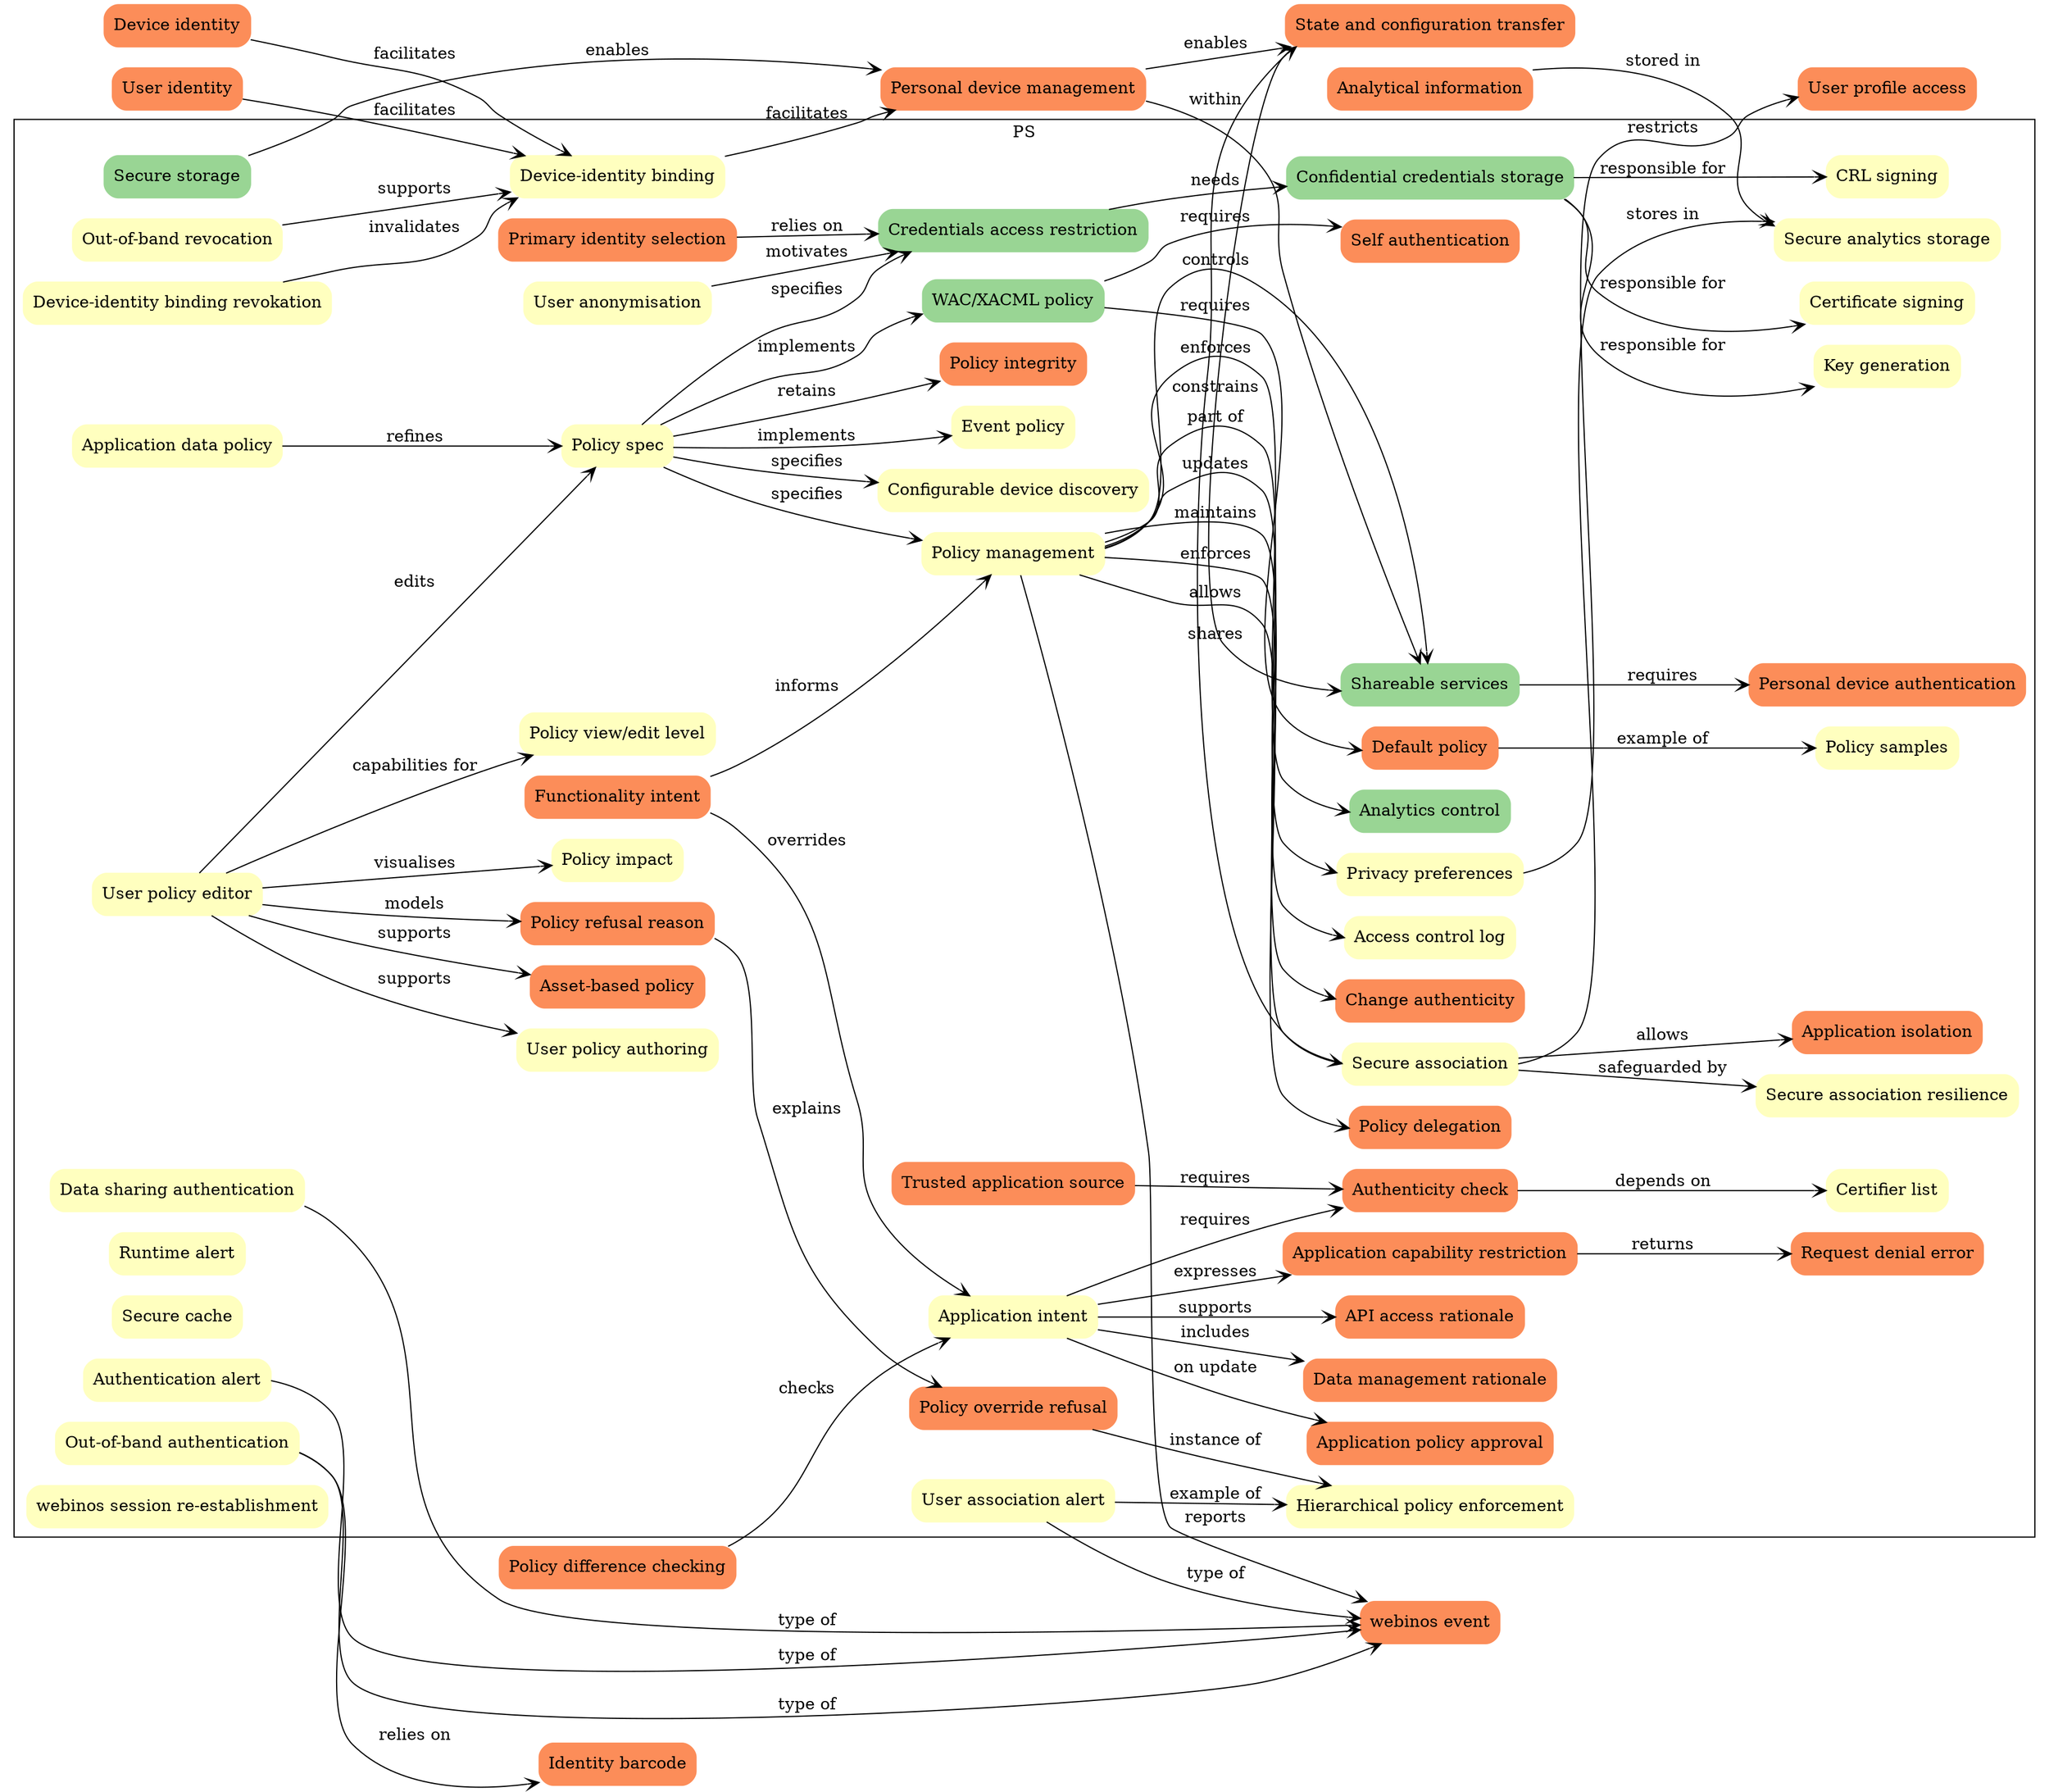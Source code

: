 digraph webinosTraceability {
  graph [rankdir="LR"];
  node [shape=rectangle,style="rounded,filled",colorscheme="spectral3",color="1"];
  edge [arrowhead=vee];

  subgraph cluster_PS {
    label=PS;

    "Access control log" [color=2,scenarios="",usecases="",backlog="CS-33"];
    "Analytics control" [color=3,scenarios="S-LC1",usecases="NC2,PS5,PS6",backlog="CS-38"];
    "API access rationale" [scenarios="",usecases="",backlog=""];
    "Application capability restriction" [scenarios="",usecases="",backlog=""];
    "Application data policy" [color=2,scenarios="",usecases="LC1",backlog=""];
    "Application intent" [color=2,scenarios="",usecases="PS7,LC1,LC2",backlog=""];
    "Application isolation" [scenarios="",usecases="",backlog=""];
    "Application policy approval" [scenarios="",usecases="",backlog=""];
    "Asset-based policy" [scenarios="",usecases="",backlog=""];
    "Authentication alert" [color=2,scenarios="",usecases="",backlog="CS-78,CS-79"];
    "Authenticity check" [scenarios="",usecases="",backlog=""];
    "Certifier list" [color=2,scenarios="",usecases="",backlog="CS-98"];
    "Certificate signing" [color=2,scenarios="",usecases="",backlog="CS-97"];
    "Change authenticity" [scenarios="",usecases="",backlog=""];
    "Confidential credentials storage" [color=3,scenarios="",usecases="PS9,PS10",backlog="CS-1"];
    "Configurable device discovery" [color=2,scenarios="",usecases="PS9",backlog=""];
    "Credentials access restriction" [color=3,scenarios="",usecases="PS9,PS10",backlog="CS-1"];
    "CRL signing" [color=2,scenarios="",usecases="",backlog="CS-97"];
    "Data management rationale" [usecases="",scenarios="",backlog=""];
    "Data sharing authentication" [color=2,scenarios="",backlog=""];
    "Default policy" [scenarios="",usecases="",backlog=""];
    "Device-identity binding" [color=2,scenarios="",usecases="TMS1",backlog="CS-3,CS-4,CS-95"];
    "Device-identity binding revokation" [color=2,scenarios="",usecases="",backlog="CS-3"];
    "Event policy" [color=2,scenarios="",usecases="PS7,PS8,TMS3,LC2",backlog=""];
    "Functionality intent" [scenarios="",usecases="",backlog=""];
    "Hierarchical policy enforcement" [color=2,scenarios="",usecases="PS3,PS4,PS5",backlog=""];
    "Key generation" [color=2,scenarios="",usecases="",backlog="CS-97"];
    "Out-of-band authentication" [color=2,scenarios="",usecases="",backlog="CS-99,CS-102"];
    "Out-of-band revocation" [color=2,scenarios="",usecases="",backlog="CS-4"];
    "Personal device authentication" [scenarios="",usecases="TMS1",backlog=""];
    "Policy delegation" [scenarios="",usecases="",backlog=""];
    "Policy impact" [color=2,scenarios="S-LC1",usecases="",backlog=""];
    "Policy integrity" [scenarios="",usecases="",backlog=""];
    "Policy management" [color=2,scenarios="S-DA1",usecases="PS2,PS9,PS3,PS4,PS7,LC2",backlog=""];
    "Policy override refusal" [scenarios="",usecases="",backlog=""];
    "Policy refusal reason" [scenarios="",usecases="",backlog=""];
    "Policy samples" [color=2,scenarios="S-LC1",usecases="",backlog=""];
    "Policy spec" [color=2,scenarios="",usecases="PS1,NC2,PS9",backlog=""];
    "Policy view/edit level" [color=2,scenarios="S-PS1",usecases="",backlog=""];
    "Primary identity selection" [scenarios="",usecases="",backlog=""];
    "Privacy preferences" [color=2,scenarios="S-PS2,S-PS3",usecases="PS9",backlog=""];
    "Request denial error" [scenarios="",usecases="",backlog=""];
    "Runtime alert" [color=2,scenarios="",usecases="PS4,PS8,TMS3,PS10",backlog=""];
    "Secure analytics storage" [scenarios="",usecases="",backlog=""];
    "Secure association" [color=2,scenarios="",usecases="",backlog="CS-68,CS-80"];
    "Secure association resilience" [color=2,scenarios="",usecases="",backlog="CS-68,CS-80"];
    "Secure cache" [color=2,scenarios="",usecases="",backlog="CS-77"];
    "Secure storage" [color=3,scenarios="",usecases="PS4",backlog="CS-1"];
    "Secure analytics storage" [color=2,scenarios="",usecases="",backlog="CS-90"];
    "Self authentication" [scenarios="",usecases="",backlog=""];
    "Shareable services" [color=3,scenarios="",usecases="DA3",backlog="CS-85"];
    "Trusted application source" [scenarios="",usecases="",backlog=""];
    "User anonymisation" [color=2,scenarios="",usecases="",backlog="CS-101"];
    "User association alert" [color=2,scenarios="",usecases="DA3",backlog="CS-30,CS-79,CS-17"];
    "User policy authoring" [color=2,scenarios="S-PS1,S-PS2,S-PS3",usecases="PS7",backlog=""];
    "User policy editor" [color=2,scenarios="S-PS1",usecases="",backlog=""];
    "WAC/XACML policy" [color=3,scenarios="",usecases="DA3,LC2,PS10",backlog="CS-39,CS-40,CS-41,CS-42,CS-43,CS-44,CS-45,CS-46,CS-47,CS-49"];
    "webinos session re-establishment" [color=2,scenarios="",usecases="",backlog="CS-8"];
    "webinos session re-establishment" [color=2,scenarios="",usecases="",backlog="CS-8"];
  }
  "Authentication alert" -> "webinos event" [label="type of"];
  "Data sharing authentication" -> "webinos event" [label="type of"];
  "Out-of-band authentication" -> "webinos event" [label="type of"];
  "User association alert" -> "webinos event" [label="type of"];
  "User association alert" -> "Hierarchical policy enforcement" [label="example of"];
  "Policy override refusal" -> "Hierarchical policy enforcement" [label="instance of"];
  "Policy refusal reason" -> "Policy override refusal" [label="explains"];
  "User policy editor" -> "Policy refusal reason" [label="models"];
  "User policy editor" -> "Asset-based policy" [label="supports"];
  "User policy editor" -> "Policy impact" [label="visualises"]; // check
  "User policy editor" -> "Policy view/edit level" [label="capabilities for"]; //check
  "Policy spec" -> "Policy integrity" [label="retains"]; //check
  "User policy editor" -> "User policy authoring" [label="supports"];
  "Policy management" -> "Change authenticity" [label="maintains"];
  "Policy management" -> "webinos event" [label="reports"];
  "Functionality intent" -> "Policy management" [label="informs"];
  "Policy management" -> "Shareable services" [label="controls"];
  "Policy management" -> "Privacy preferences" [label="part of"]; // check meaning
  "Policy management" -> "Policy delegation" [label="allows"];
  "Policy management" -> "Access control log" [label="updates"];
  "Functionality intent" -> "Application intent" [label="overrides"];
  "Application intent" -> "Application policy approval" [label="on update"];
  "Application intent" -> "Authenticity check" [label="requires"];
  "Application intent" -> "Application capability restriction" [label="expresses"]; //check missing
  "Application intent" -> "Data management rationale" [label="includes"];
  "Application intent" -> "API access rationale" [label="supports"];
  "Application capability restriction" -> "Request denial error" [label="returns"];
  "Authenticity check" -> "Certifier list" [label="depends on"];
  "Trusted application source" -> "Authenticity check" [label="requires"];
  "Policy spec" -> "Event policy" [label="implements"];
  "Policy spec" -> "Credentials access restriction" [label="specifies"];
  "WAC/XACML policy" -> "Default policy" [label="requires"];
  "Default policy" -> "Policy samples" [label="example of"];
  "Policy spec" -> "WAC/XACML policy" [label="implements"];
  "Policy spec" -> "Configurable device discovery" [label="specifies"];
  "WAC/XACML policy" -> "Self authentication" [label="requires"];
  "Primary identity selection" -> "Credentials access restriction" [label="relies on"];
  "Credentials access restriction" -> "Confidential credentials storage" [label="needs"];
  "Policy management" -> "Analytics control" [label="enforces"];
  "Policy management" -> "Secure association" [label="enforces"];
  "Personal device management" -> "Shareable services" [label="within"];
  "Secure storage" -> "Personal device management" [label="enables"];
  "Secure association" -> "Application isolation" [label="allows"];
  "Secure association" -> "State and configuration transfer" [label="constrains"];
  "Personal device management" -> "State and configuration transfer" [label="enables"];
  "Policy spec" -> "Policy management" [label="specifies"];
  "User policy editor" -> "Policy spec" [label="edits"];
  "State and configuration transfer" -> "Shareable services" [label="shares"];
  "Secure association" -> "Secure analytics storage" [label="stores in"];
  "User anonymisation" -> "Credentials access restriction" [label="motivates"];
  "Shareable services" -> "Personal device authentication" [label="requires"];
  "Privacy preferences" -> "User profile access" [label="restricts"];
  "Policy difference checking" -> "Application intent" [label="checks"];
  "Out-of-band authentication" -> "Identity barcode" [label="relies on"];
  "Application data policy" -> "Policy spec" [label="refines"];
  "Analytical information" -> "Secure analytics storage" [label="stored in"];
  "Device-identity binding" -> "Personal device management" [label="facilitates"];
  "Device-identity binding revokation" -> "Device-identity binding" [label="invalidates"];  
  "User identity" -> "Device-identity binding" [label="facilitates"];
  "Device identity" -> "Device-identity binding" [label="facilitates"];
  "Confidential credentials storage" -> "CRL signing" [label="responsible for"];
  "Confidential credentials storage" -> "Certificate signing" [label="responsible for"];
  "Confidential credentials storage" -> "Key generation" [label="responsible for"];
  "Secure association" -> "Secure association resilience" [label="safeguarded by"];
  "Out-of-band revocation" -> "Device-identity binding" [label="supports"];
}
